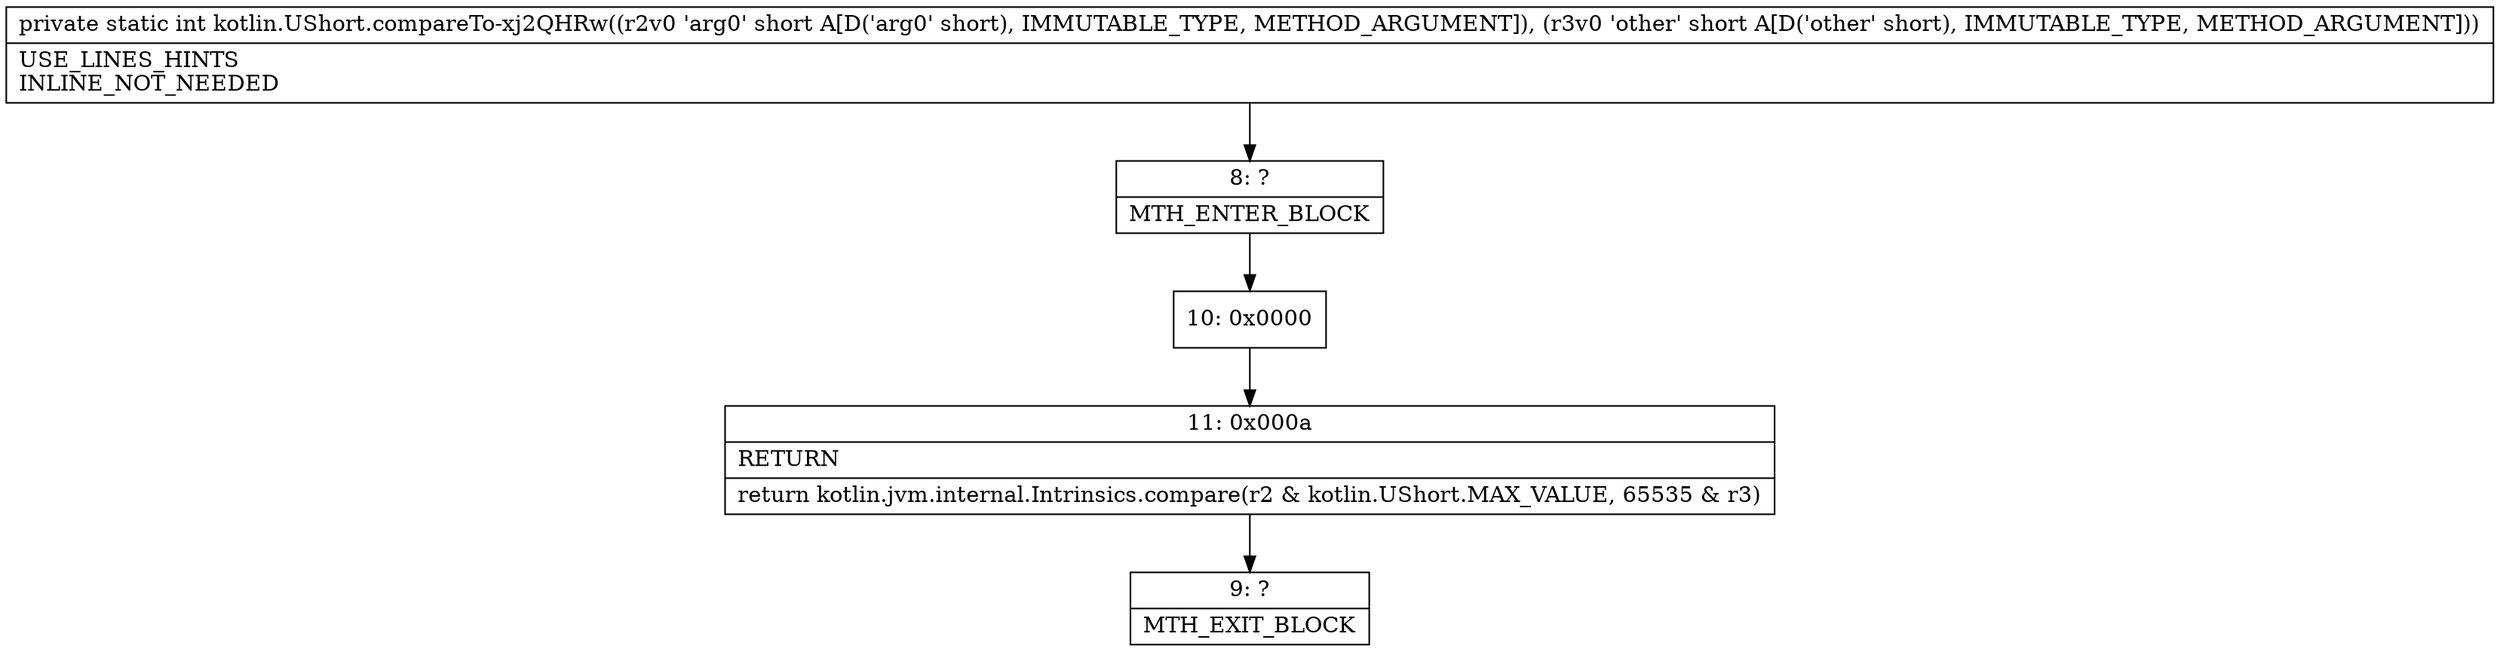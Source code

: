 digraph "CFG forkotlin.UShort.compareTo\-xj2QHRw(SS)I" {
Node_8 [shape=record,label="{8\:\ ?|MTH_ENTER_BLOCK\l}"];
Node_10 [shape=record,label="{10\:\ 0x0000}"];
Node_11 [shape=record,label="{11\:\ 0x000a|RETURN\l|return kotlin.jvm.internal.Intrinsics.compare(r2 & kotlin.UShort.MAX_VALUE, 65535 & r3)\l}"];
Node_9 [shape=record,label="{9\:\ ?|MTH_EXIT_BLOCK\l}"];
MethodNode[shape=record,label="{private static int kotlin.UShort.compareTo\-xj2QHRw((r2v0 'arg0' short A[D('arg0' short), IMMUTABLE_TYPE, METHOD_ARGUMENT]), (r3v0 'other' short A[D('other' short), IMMUTABLE_TYPE, METHOD_ARGUMENT]))  | USE_LINES_HINTS\lINLINE_NOT_NEEDED\l}"];
MethodNode -> Node_8;Node_8 -> Node_10;
Node_10 -> Node_11;
Node_11 -> Node_9;
}

